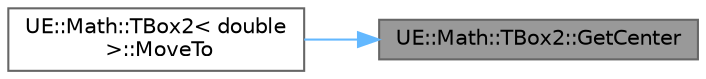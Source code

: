 digraph "UE::Math::TBox2::GetCenter"
{
 // INTERACTIVE_SVG=YES
 // LATEX_PDF_SIZE
  bgcolor="transparent";
  edge [fontname=Helvetica,fontsize=10,labelfontname=Helvetica,labelfontsize=10];
  node [fontname=Helvetica,fontsize=10,shape=box,height=0.2,width=0.4];
  rankdir="RL";
  Node1 [id="Node000001",label="UE::Math::TBox2::GetCenter",height=0.2,width=0.4,color="gray40", fillcolor="grey60", style="filled", fontcolor="black",tooltip="Gets the box's center point."];
  Node1 -> Node2 [id="edge1_Node000001_Node000002",dir="back",color="steelblue1",style="solid",tooltip=" "];
  Node2 [id="Node000002",label="UE::Math::TBox2\< double\l \>::MoveTo",height=0.2,width=0.4,color="grey40", fillcolor="white", style="filled",URL="$dd/d92/structUE_1_1Math_1_1TBox2.html#a095d5d9a3509801162a41b97a5b13de7",tooltip=" "];
}
